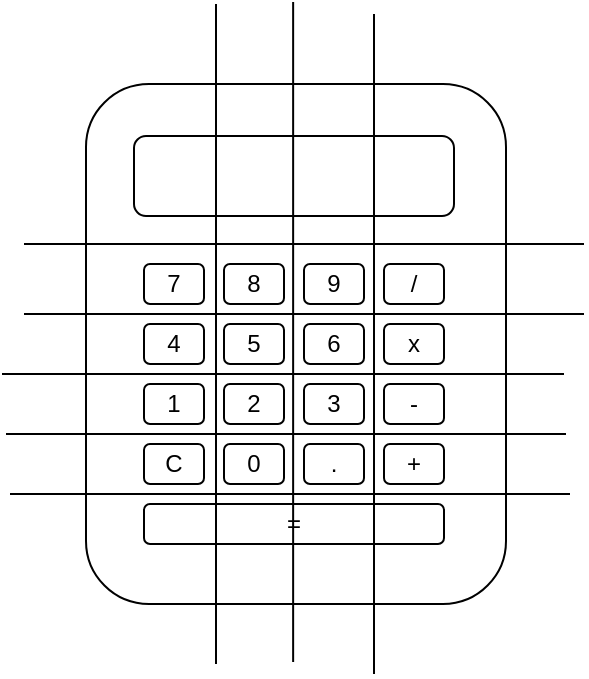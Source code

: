 <mxfile>
    <diagram id="MaaWl841E69cvjbIWI_w" name="Page-1">
        <mxGraphModel dx="704" dy="305" grid="1" gridSize="10" guides="1" tooltips="1" connect="1" arrows="1" fold="1" page="1" pageScale="1" pageWidth="850" pageHeight="1100" math="0" shadow="0">
            <root>
                <mxCell id="0"/>
                <mxCell id="1" parent="0"/>
                <mxCell id="2" value="" style="rounded=1;whiteSpace=wrap;html=1;" vertex="1" parent="1">
                    <mxGeometry x="301" y="220" width="210" height="260" as="geometry"/>
                </mxCell>
                <mxCell id="3" value="" style="rounded=1;whiteSpace=wrap;html=1;" vertex="1" parent="1">
                    <mxGeometry x="325" y="246" width="160" height="40" as="geometry"/>
                </mxCell>
                <mxCell id="4" value="7" style="rounded=1;whiteSpace=wrap;html=1;" vertex="1" parent="1">
                    <mxGeometry x="330" y="310" width="30" height="20" as="geometry"/>
                </mxCell>
                <mxCell id="5" value="8" style="rounded=1;whiteSpace=wrap;html=1;" vertex="1" parent="1">
                    <mxGeometry x="370" y="310" width="30" height="20" as="geometry"/>
                </mxCell>
                <mxCell id="6" value="9" style="rounded=1;whiteSpace=wrap;html=1;" vertex="1" parent="1">
                    <mxGeometry x="410" y="310" width="30" height="20" as="geometry"/>
                </mxCell>
                <mxCell id="7" value="/" style="rounded=1;whiteSpace=wrap;html=1;" vertex="1" parent="1">
                    <mxGeometry x="450" y="310" width="30" height="20" as="geometry"/>
                </mxCell>
                <mxCell id="8" value="4" style="rounded=1;whiteSpace=wrap;html=1;" vertex="1" parent="1">
                    <mxGeometry x="330" y="340" width="30" height="20" as="geometry"/>
                </mxCell>
                <mxCell id="9" value="6" style="rounded=1;whiteSpace=wrap;html=1;" vertex="1" parent="1">
                    <mxGeometry x="410" y="340" width="30" height="20" as="geometry"/>
                </mxCell>
                <mxCell id="10" value="5" style="rounded=1;whiteSpace=wrap;html=1;" vertex="1" parent="1">
                    <mxGeometry x="370" y="340" width="30" height="20" as="geometry"/>
                </mxCell>
                <mxCell id="11" value="x" style="rounded=1;whiteSpace=wrap;html=1;" vertex="1" parent="1">
                    <mxGeometry x="450" y="340" width="30" height="20" as="geometry"/>
                </mxCell>
                <mxCell id="15" value="1" style="rounded=1;whiteSpace=wrap;html=1;" vertex="1" parent="1">
                    <mxGeometry x="330" y="370" width="30" height="20" as="geometry"/>
                </mxCell>
                <mxCell id="16" value="2" style="rounded=1;whiteSpace=wrap;html=1;" vertex="1" parent="1">
                    <mxGeometry x="370" y="370" width="30" height="20" as="geometry"/>
                </mxCell>
                <mxCell id="17" value="3" style="rounded=1;whiteSpace=wrap;html=1;" vertex="1" parent="1">
                    <mxGeometry x="410" y="370" width="30" height="20" as="geometry"/>
                </mxCell>
                <mxCell id="18" value="-" style="rounded=1;whiteSpace=wrap;html=1;" vertex="1" parent="1">
                    <mxGeometry x="450" y="370" width="30" height="20" as="geometry"/>
                </mxCell>
                <mxCell id="19" value="C" style="rounded=1;whiteSpace=wrap;html=1;" vertex="1" parent="1">
                    <mxGeometry x="330" y="400" width="30" height="20" as="geometry"/>
                </mxCell>
                <mxCell id="21" value="0" style="rounded=1;whiteSpace=wrap;html=1;" vertex="1" parent="1">
                    <mxGeometry x="370" y="400" width="30" height="20" as="geometry"/>
                </mxCell>
                <mxCell id="28" value="." style="rounded=1;whiteSpace=wrap;html=1;" vertex="1" parent="1">
                    <mxGeometry x="410" y="400" width="30" height="20" as="geometry"/>
                </mxCell>
                <mxCell id="30" value="+" style="rounded=1;whiteSpace=wrap;html=1;" vertex="1" parent="1">
                    <mxGeometry x="450" y="400" width="30" height="20" as="geometry"/>
                </mxCell>
                <mxCell id="34" value="=" style="rounded=1;whiteSpace=wrap;html=1;" vertex="1" parent="1">
                    <mxGeometry x="330" y="430" width="150" height="20" as="geometry"/>
                </mxCell>
                <mxCell id="35" value="" style="endArrow=none;html=1;" edge="1" parent="1">
                    <mxGeometry width="50" height="50" relative="1" as="geometry">
                        <mxPoint x="259" y="365" as="sourcePoint"/>
                        <mxPoint x="540" y="365" as="targetPoint"/>
                    </mxGeometry>
                </mxCell>
                <mxCell id="36" value="" style="endArrow=none;html=1;" edge="1" parent="1">
                    <mxGeometry width="50" height="50" relative="1" as="geometry">
                        <mxPoint x="261" y="395" as="sourcePoint"/>
                        <mxPoint x="541" y="395" as="targetPoint"/>
                    </mxGeometry>
                </mxCell>
                <mxCell id="37" value="" style="endArrow=none;html=1;" edge="1" parent="1">
                    <mxGeometry width="50" height="50" relative="1" as="geometry">
                        <mxPoint x="263" y="425" as="sourcePoint"/>
                        <mxPoint x="543" y="425" as="targetPoint"/>
                    </mxGeometry>
                </mxCell>
                <mxCell id="38" value="" style="endArrow=none;html=1;" edge="1" parent="1">
                    <mxGeometry width="50" height="50" relative="1" as="geometry">
                        <mxPoint x="270" y="335" as="sourcePoint"/>
                        <mxPoint x="550" y="335" as="targetPoint"/>
                    </mxGeometry>
                </mxCell>
                <mxCell id="39" value="" style="endArrow=none;html=1;" edge="1" parent="1">
                    <mxGeometry width="50" height="50" relative="1" as="geometry">
                        <mxPoint x="270" y="300" as="sourcePoint"/>
                        <mxPoint x="550" y="300" as="targetPoint"/>
                    </mxGeometry>
                </mxCell>
                <mxCell id="40" value="" style="endArrow=none;html=1;" edge="1" parent="1">
                    <mxGeometry width="50" height="50" relative="1" as="geometry">
                        <mxPoint x="366" y="180" as="sourcePoint"/>
                        <mxPoint x="366" y="510" as="targetPoint"/>
                    </mxGeometry>
                </mxCell>
                <mxCell id="41" value="" style="endArrow=none;html=1;" edge="1" parent="1">
                    <mxGeometry width="50" height="50" relative="1" as="geometry">
                        <mxPoint x="404.57" y="179" as="sourcePoint"/>
                        <mxPoint x="404.57" y="509" as="targetPoint"/>
                    </mxGeometry>
                </mxCell>
                <mxCell id="42" value="" style="endArrow=none;html=1;" edge="1" parent="1">
                    <mxGeometry width="50" height="50" relative="1" as="geometry">
                        <mxPoint x="445" y="185" as="sourcePoint"/>
                        <mxPoint x="445" y="515" as="targetPoint"/>
                    </mxGeometry>
                </mxCell>
            </root>
        </mxGraphModel>
    </diagram>
</mxfile>